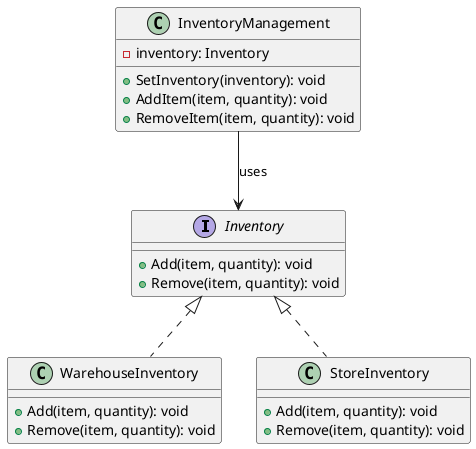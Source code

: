 @startuml

interface Inventory {
  + Add(item, quantity): void
  + Remove(item, quantity): void
}

class WarehouseInventory implements Inventory {
  + Add(item, quantity): void
  + Remove(item, quantity): void
}

class StoreInventory implements Inventory {
  + Add(item, quantity): void
  + Remove(item, quantity): void
}

class InventoryManagement {
  - inventory: Inventory
  + SetInventory(inventory): void
  + AddItem(item, quantity): void
  + RemoveItem(item, quantity): void
}

InventoryManagement --> Inventory : uses

@enduml